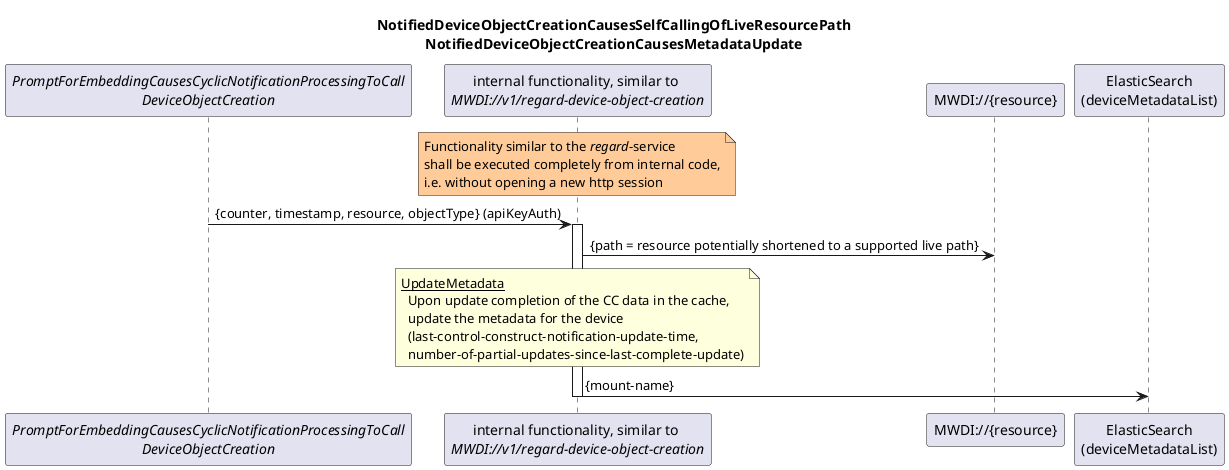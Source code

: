 @startuml 024_NotificationBasedObjectCreation
skinparam responseMessageBelowArrow true

title 
  NotifiedDeviceObjectCreationCausesSelfCallingOfLiveResourcePath
  NotifiedDeviceObjectCreationCausesMetadataUpdate
end title

participant "<i>PromptForEmbeddingCausesCyclicNotificationProcessingToCall</i>\n<i>DeviceObjectCreation</i>" as init
participant "internal functionality, similar to \n<i>MWDI://v1/regard-device-object-creation</i>" as regardObjectCreation
participant "MWDI://{resource}" as odlCreatedObject
participant "ElasticSearch\n(deviceMetadataList)" as es

note over regardObjectCreation #ffcc99
  Functionality similar to the <i>regard</i>-service
  shall be executed completely from internal code,
  i.e. without opening a new http session
end note

init -> regardObjectCreation: {counter, timestamp, resource, objectType} (apiKeyAuth)
activate regardObjectCreation

regardObjectCreation -> odlCreatedObject: {path = resource potentially shortened to a supported live path}

note over regardObjectCreation
  <u>UpdateMetadata</u>
    Upon update completion of the CC data in the cache,
    update the metadata for the device
    (last-control-construct-notification-update-time,
    number-of-partial-updates-since-last-complete-update)
end note
regardObjectCreation -> es: {mount-name}

deactivate regardObjectCreation
@enduml